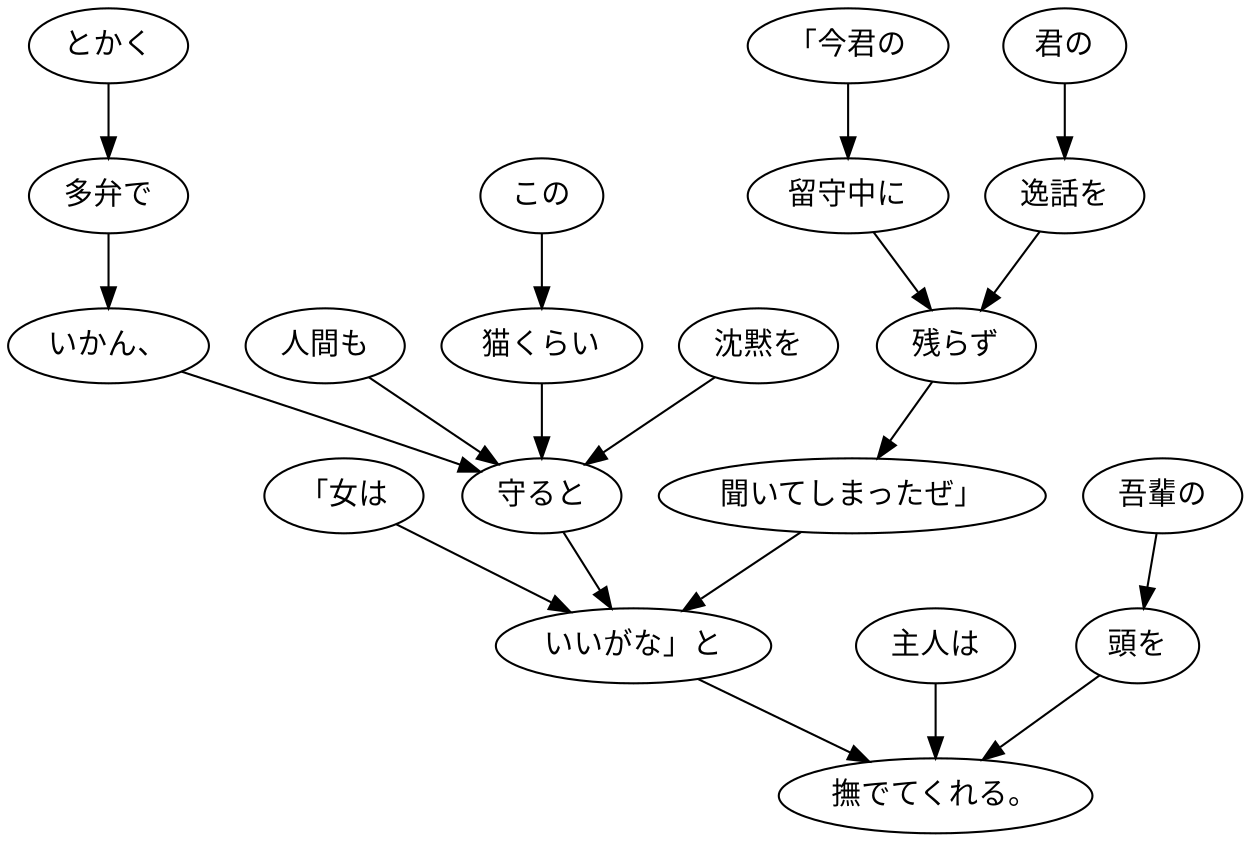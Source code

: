 digraph graph1459 {
	node0 [label="「今君の"];
	node1 [label="留守中に"];
	node2 [label="君の"];
	node3 [label="逸話を"];
	node4 [label="残らず"];
	node5 [label="聞いてしまったぜ」"];
	node6 [label="「女は"];
	node7 [label="とかく"];
	node8 [label="多弁で"];
	node9 [label="いかん、"];
	node10 [label="人間も"];
	node11 [label="この"];
	node12 [label="猫くらい"];
	node13 [label="沈黙を"];
	node14 [label="守ると"];
	node15 [label="いいがな」と"];
	node16 [label="主人は"];
	node17 [label="吾輩の"];
	node18 [label="頭を"];
	node19 [label="撫でてくれる。"];
	node0 -> node1;
	node1 -> node4;
	node2 -> node3;
	node3 -> node4;
	node4 -> node5;
	node5 -> node15;
	node6 -> node15;
	node7 -> node8;
	node8 -> node9;
	node9 -> node14;
	node10 -> node14;
	node11 -> node12;
	node12 -> node14;
	node13 -> node14;
	node14 -> node15;
	node15 -> node19;
	node16 -> node19;
	node17 -> node18;
	node18 -> node19;
}

